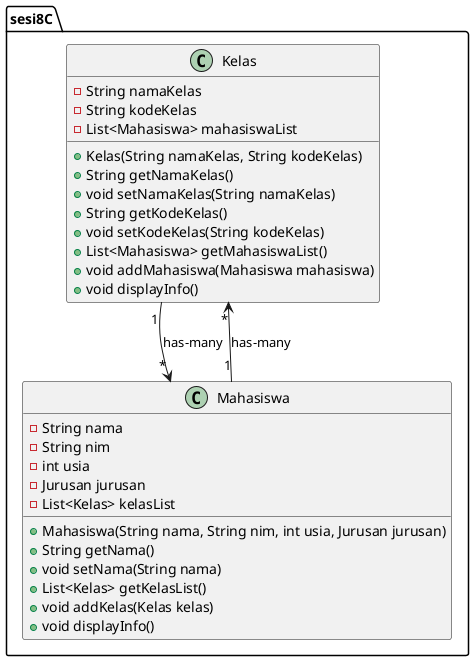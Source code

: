 @startuml diagramc

package sesi8C {

    class Kelas {
        - String namaKelas
        - String kodeKelas
        - List<Mahasiswa> mahasiswaList

        + Kelas(String namaKelas, String kodeKelas)
        + String getNamaKelas()
        + void setNamaKelas(String namaKelas)
        + String getKodeKelas()
        + void setKodeKelas(String kodeKelas)
        + List<Mahasiswa> getMahasiswaList()
        + void addMahasiswa(Mahasiswa mahasiswa)
        + void displayInfo()
    }

    class Mahasiswa {
        - String nama
        - String nim
        - int usia
        - Jurusan jurusan
        - List<Kelas> kelasList

        + Mahasiswa(String nama, String nim, int usia, Jurusan jurusan)
        + String getNama()
        + void setNama(String nama)
        + List<Kelas> getKelasList()
        + void addKelas(Kelas kelas)
        + void displayInfo()
    }

    Kelas "1" --> "*" Mahasiswa : has-many
    Mahasiswa "1" --> "*" Kelas : has-many
}

@enduml
